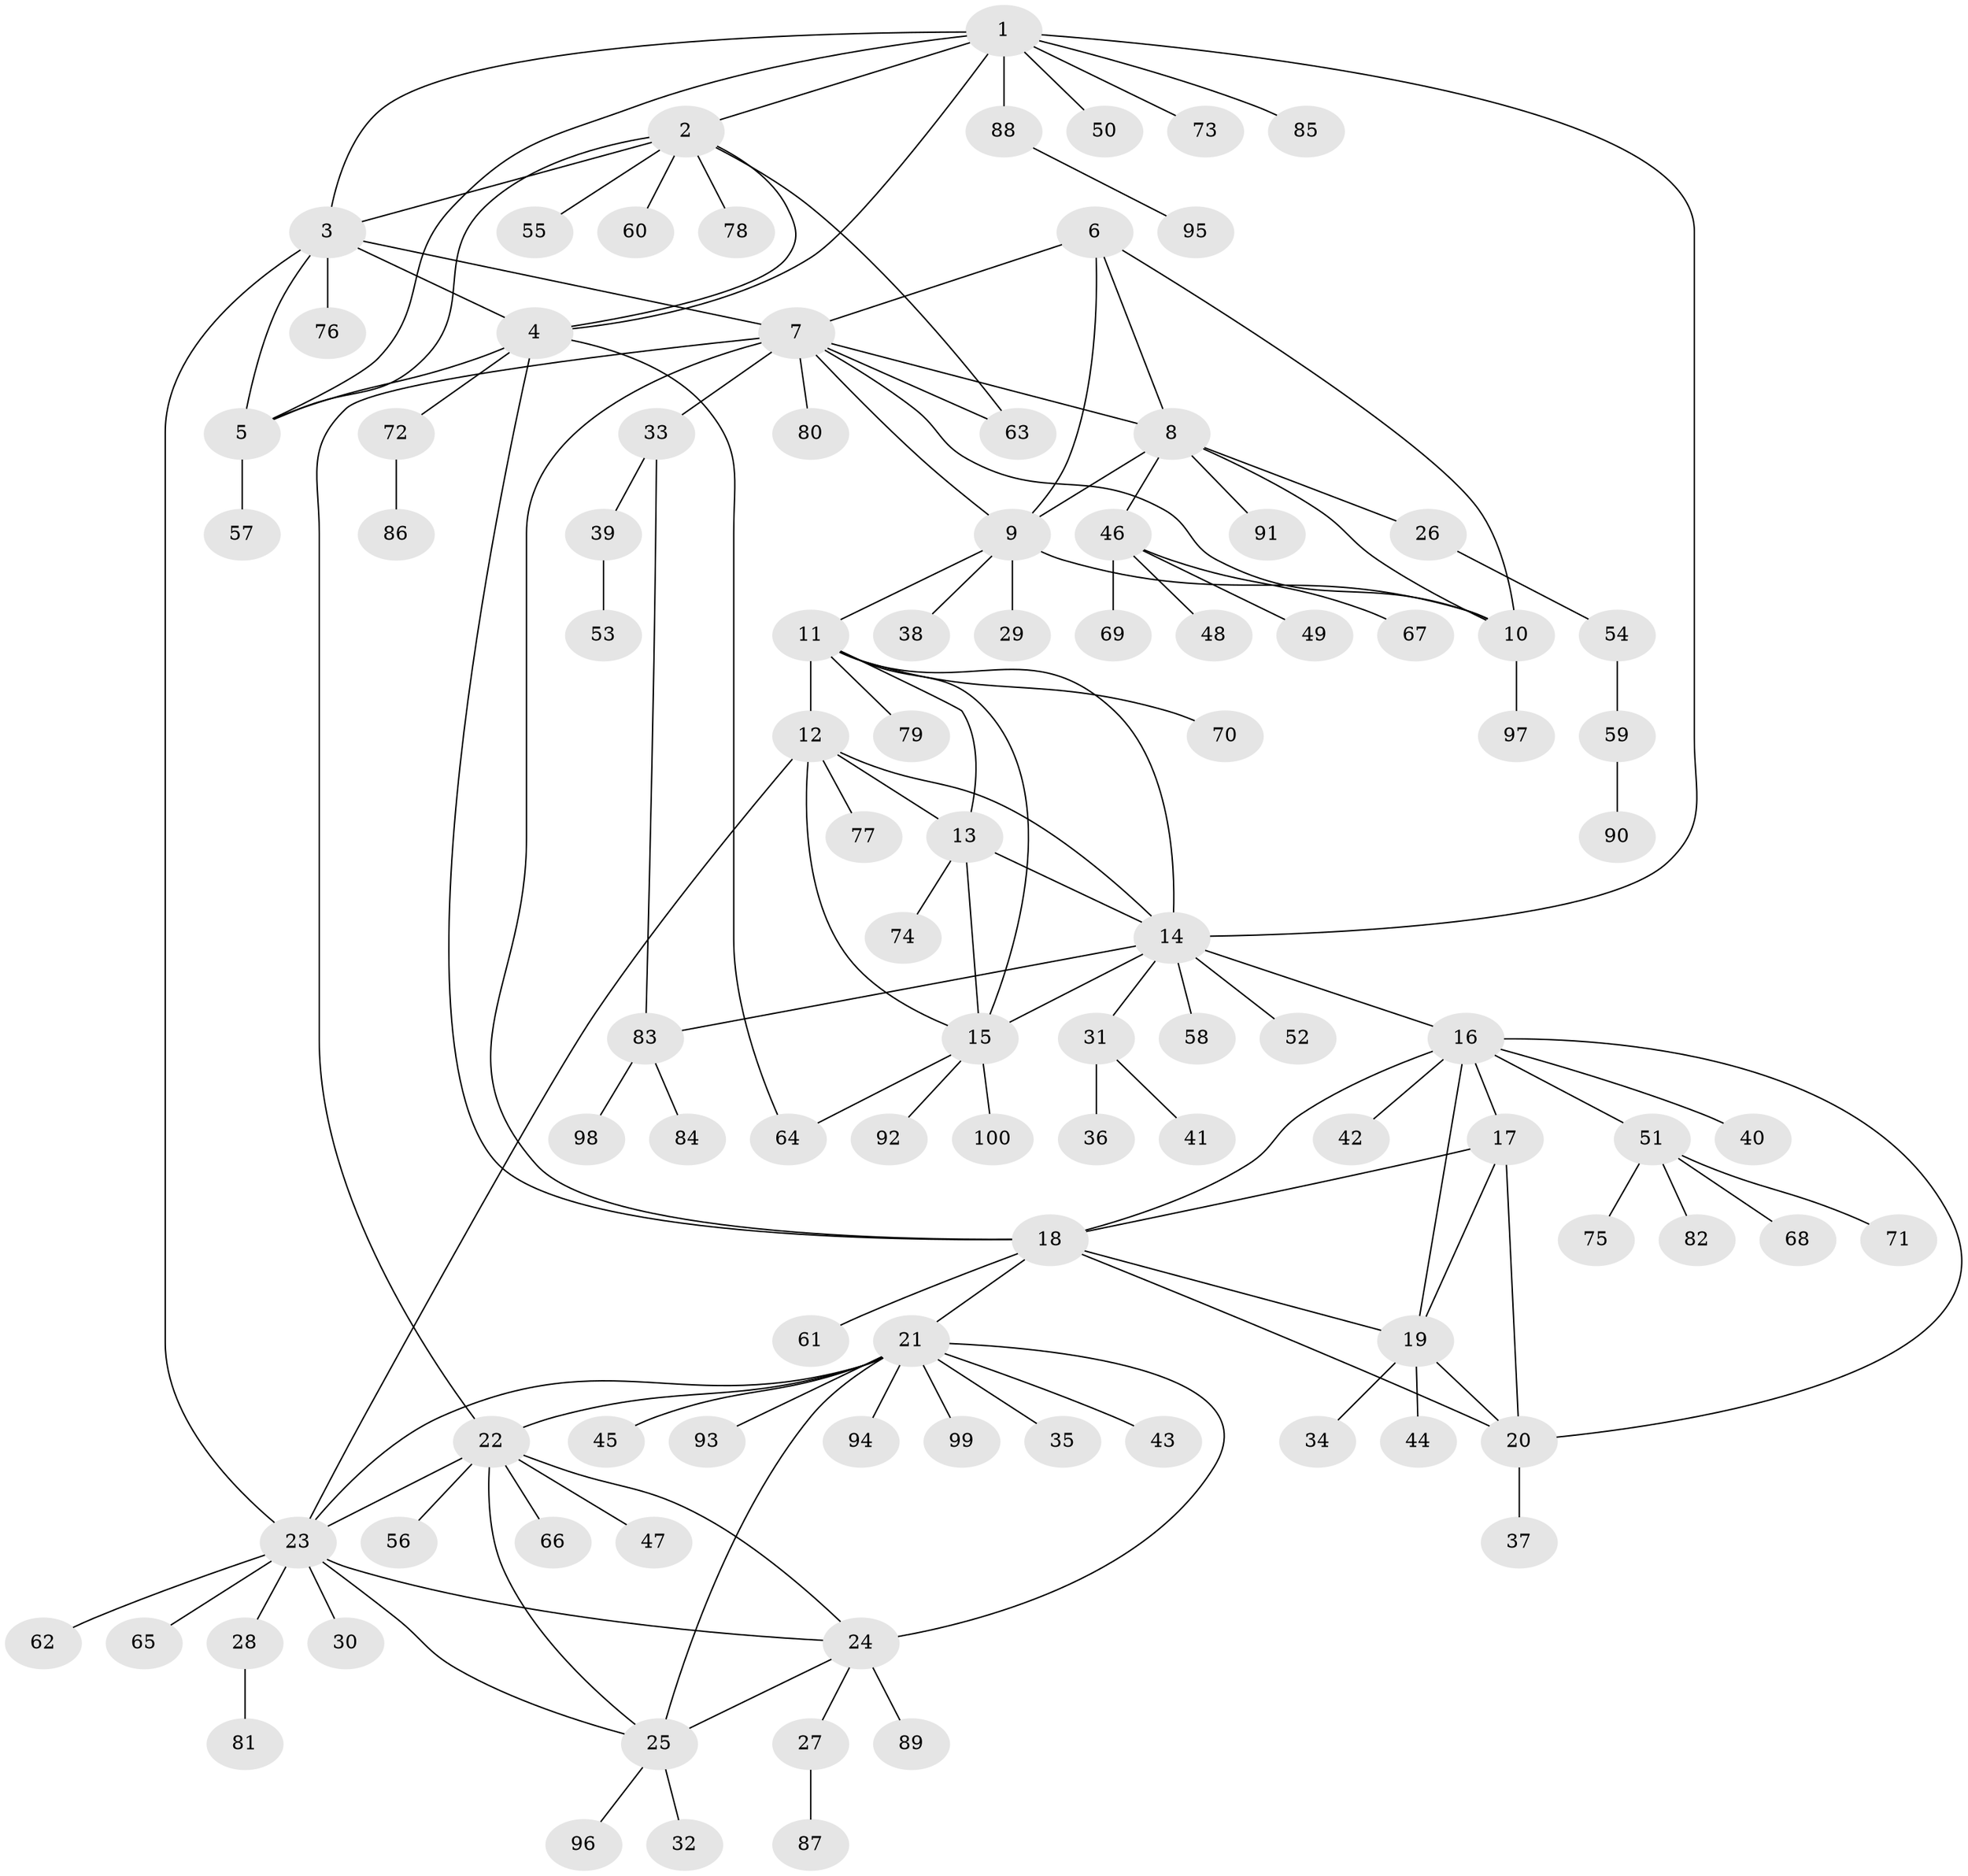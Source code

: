 // coarse degree distribution, {10: 0.02, 4: 0.06, 5: 0.02, 2: 0.12, 9: 0.04, 11: 0.02, 3: 0.04, 6: 0.02, 12: 0.02, 1: 0.64}
// Generated by graph-tools (version 1.1) at 2025/54/03/05/25 16:54:48]
// undirected, 100 vertices, 138 edges
graph export_dot {
graph [start="1"]
  node [color=gray90,style=filled];
  1;
  2;
  3;
  4;
  5;
  6;
  7;
  8;
  9;
  10;
  11;
  12;
  13;
  14;
  15;
  16;
  17;
  18;
  19;
  20;
  21;
  22;
  23;
  24;
  25;
  26;
  27;
  28;
  29;
  30;
  31;
  32;
  33;
  34;
  35;
  36;
  37;
  38;
  39;
  40;
  41;
  42;
  43;
  44;
  45;
  46;
  47;
  48;
  49;
  50;
  51;
  52;
  53;
  54;
  55;
  56;
  57;
  58;
  59;
  60;
  61;
  62;
  63;
  64;
  65;
  66;
  67;
  68;
  69;
  70;
  71;
  72;
  73;
  74;
  75;
  76;
  77;
  78;
  79;
  80;
  81;
  82;
  83;
  84;
  85;
  86;
  87;
  88;
  89;
  90;
  91;
  92;
  93;
  94;
  95;
  96;
  97;
  98;
  99;
  100;
  1 -- 2;
  1 -- 3;
  1 -- 4;
  1 -- 5;
  1 -- 14;
  1 -- 50;
  1 -- 73;
  1 -- 85;
  1 -- 88;
  2 -- 3;
  2 -- 4;
  2 -- 5;
  2 -- 55;
  2 -- 60;
  2 -- 63;
  2 -- 78;
  3 -- 4;
  3 -- 5;
  3 -- 7;
  3 -- 23;
  3 -- 76;
  4 -- 5;
  4 -- 18;
  4 -- 64;
  4 -- 72;
  5 -- 57;
  6 -- 7;
  6 -- 8;
  6 -- 9;
  6 -- 10;
  7 -- 8;
  7 -- 9;
  7 -- 10;
  7 -- 18;
  7 -- 22;
  7 -- 33;
  7 -- 63;
  7 -- 80;
  8 -- 9;
  8 -- 10;
  8 -- 26;
  8 -- 46;
  8 -- 91;
  9 -- 10;
  9 -- 11;
  9 -- 29;
  9 -- 38;
  10 -- 97;
  11 -- 12;
  11 -- 13;
  11 -- 14;
  11 -- 15;
  11 -- 70;
  11 -- 79;
  12 -- 13;
  12 -- 14;
  12 -- 15;
  12 -- 23;
  12 -- 77;
  13 -- 14;
  13 -- 15;
  13 -- 74;
  14 -- 15;
  14 -- 16;
  14 -- 31;
  14 -- 52;
  14 -- 58;
  14 -- 83;
  15 -- 64;
  15 -- 92;
  15 -- 100;
  16 -- 17;
  16 -- 18;
  16 -- 19;
  16 -- 20;
  16 -- 40;
  16 -- 42;
  16 -- 51;
  17 -- 18;
  17 -- 19;
  17 -- 20;
  18 -- 19;
  18 -- 20;
  18 -- 21;
  18 -- 61;
  19 -- 20;
  19 -- 34;
  19 -- 44;
  20 -- 37;
  21 -- 22;
  21 -- 23;
  21 -- 24;
  21 -- 25;
  21 -- 35;
  21 -- 43;
  21 -- 45;
  21 -- 93;
  21 -- 94;
  21 -- 99;
  22 -- 23;
  22 -- 24;
  22 -- 25;
  22 -- 47;
  22 -- 56;
  22 -- 66;
  23 -- 24;
  23 -- 25;
  23 -- 28;
  23 -- 30;
  23 -- 62;
  23 -- 65;
  24 -- 25;
  24 -- 27;
  24 -- 89;
  25 -- 32;
  25 -- 96;
  26 -- 54;
  27 -- 87;
  28 -- 81;
  31 -- 36;
  31 -- 41;
  33 -- 39;
  33 -- 83;
  39 -- 53;
  46 -- 48;
  46 -- 49;
  46 -- 67;
  46 -- 69;
  51 -- 68;
  51 -- 71;
  51 -- 75;
  51 -- 82;
  54 -- 59;
  59 -- 90;
  72 -- 86;
  83 -- 84;
  83 -- 98;
  88 -- 95;
}
